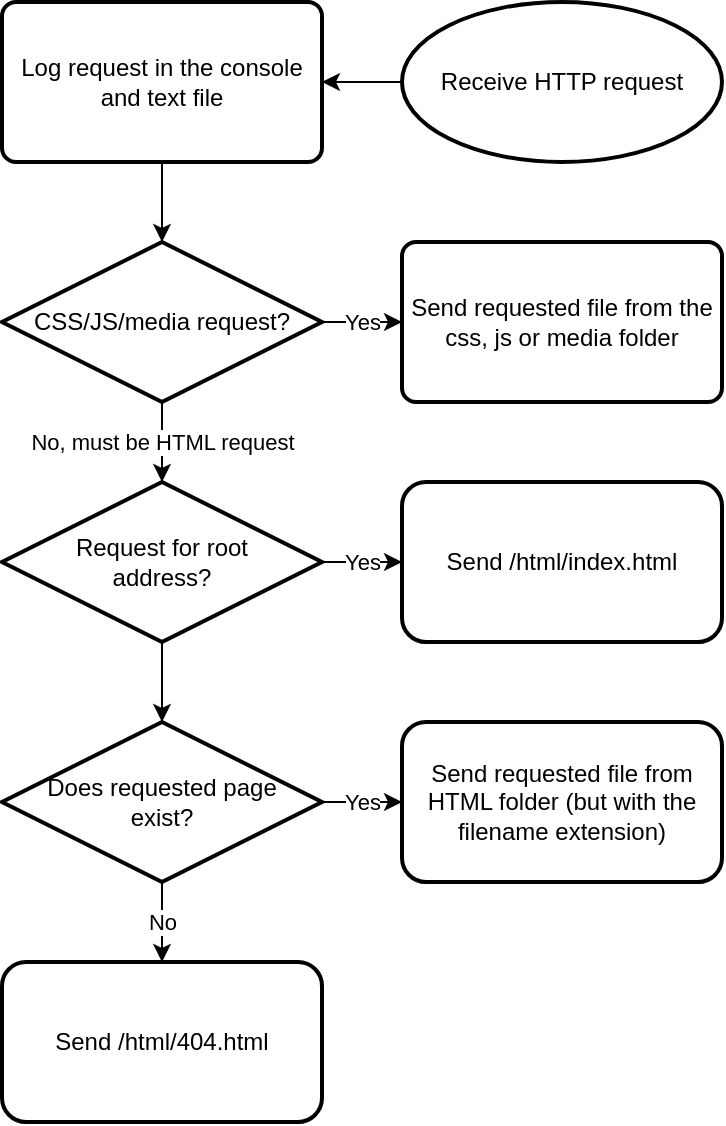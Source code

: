 <mxfile version="15.4.0" type="device"><diagram id="C5RBs43oDa-KdzZeNtuy" name="Page-1"><mxGraphModel dx="674" dy="850" grid="0" gridSize="10" guides="1" tooltips="1" connect="1" arrows="1" fold="1" page="0" pageScale="1" pageWidth="827" pageHeight="1169" math="0" shadow="0"><root><mxCell id="WIyWlLk6GJQsqaUBKTNV-0"/><mxCell id="WIyWlLk6GJQsqaUBKTNV-1" parent="WIyWlLk6GJQsqaUBKTNV-0"/><mxCell id="_VbE16oamAhhIp7BtKB6-17" value="Yes" style="edgeStyle=orthogonalEdgeStyle;curved=0;rounded=1;sketch=0;orthogonalLoop=1;jettySize=auto;html=1;" parent="WIyWlLk6GJQsqaUBKTNV-1" source="_VbE16oamAhhIp7BtKB6-11" target="_VbE16oamAhhIp7BtKB6-32" edge="1"><mxGeometry relative="1" as="geometry"><mxPoint x="440" y="160" as="targetPoint"/></mxGeometry></mxCell><mxCell id="_VbE16oamAhhIp7BtKB6-11" value="CSS/JS/media request?" style="strokeWidth=2;html=1;shape=mxgraph.flowchart.decision;whiteSpace=wrap;rounded=0;sketch=0;" parent="WIyWlLk6GJQsqaUBKTNV-1" vertex="1"><mxGeometry x="40" y="160" width="160" height="80" as="geometry"/></mxCell><mxCell id="_VbE16oamAhhIp7BtKB6-37" value="No, must be HTML request" style="edgeStyle=orthogonalEdgeStyle;curved=0;rounded=1;sketch=0;orthogonalLoop=1;jettySize=auto;html=1;" parent="WIyWlLk6GJQsqaUBKTNV-1" source="_VbE16oamAhhIp7BtKB6-11" target="_VbE16oamAhhIp7BtKB6-35" edge="1"><mxGeometry relative="1" as="geometry"><mxPoint x="120" y="360" as="sourcePoint"/></mxGeometry></mxCell><mxCell id="nyLT2feVQWC-pPTijeCS-1" style="edgeStyle=orthogonalEdgeStyle;rounded=1;orthogonalLoop=1;jettySize=auto;html=1;" edge="1" parent="WIyWlLk6GJQsqaUBKTNV-1" source="_VbE16oamAhhIp7BtKB6-28" target="_VbE16oamAhhIp7BtKB6-11"><mxGeometry relative="1" as="geometry"/></mxCell><mxCell id="_VbE16oamAhhIp7BtKB6-28" value="Log request in the console and text file" style="rounded=1;whiteSpace=wrap;html=1;absoluteArcSize=1;arcSize=14;strokeWidth=2;sketch=0;" parent="WIyWlLk6GJQsqaUBKTNV-1" vertex="1"><mxGeometry x="40" y="40" width="160" height="80" as="geometry"/></mxCell><mxCell id="nyLT2feVQWC-pPTijeCS-0" style="edgeStyle=orthogonalEdgeStyle;orthogonalLoop=1;jettySize=auto;html=1;exitX=0;exitY=0.5;exitDx=0;exitDy=0;exitPerimeter=0;entryX=1;entryY=0.5;entryDx=0;entryDy=0;strokeColor=none;curved=1;" edge="1" parent="WIyWlLk6GJQsqaUBKTNV-1" source="_VbE16oamAhhIp7BtKB6-30" target="_VbE16oamAhhIp7BtKB6-28"><mxGeometry relative="1" as="geometry"/></mxCell><mxCell id="nyLT2feVQWC-pPTijeCS-6" style="edgeStyle=orthogonalEdgeStyle;orthogonalLoop=1;jettySize=auto;html=1;rounded=1;" edge="1" parent="WIyWlLk6GJQsqaUBKTNV-1" source="_VbE16oamAhhIp7BtKB6-30" target="_VbE16oamAhhIp7BtKB6-28"><mxGeometry relative="1" as="geometry"/></mxCell><mxCell id="_VbE16oamAhhIp7BtKB6-30" value="Receive HTTP request" style="strokeWidth=2;html=1;shape=mxgraph.flowchart.start_1;whiteSpace=wrap;rounded=0;sketch=0;" parent="WIyWlLk6GJQsqaUBKTNV-1" vertex="1"><mxGeometry x="240" y="40" width="160" height="80" as="geometry"/></mxCell><mxCell id="_VbE16oamAhhIp7BtKB6-32" value="Send requested file from the css, js or media folder" style="rounded=1;whiteSpace=wrap;html=1;absoluteArcSize=1;arcSize=14;strokeWidth=2;sketch=0;" parent="WIyWlLk6GJQsqaUBKTNV-1" vertex="1"><mxGeometry x="240" y="160" width="160" height="80" as="geometry"/></mxCell><mxCell id="_VbE16oamAhhIp7BtKB6-39" value="Yes" style="edgeStyle=orthogonalEdgeStyle;curved=0;rounded=1;sketch=0;orthogonalLoop=1;jettySize=auto;html=1;" parent="WIyWlLk6GJQsqaUBKTNV-1" source="_VbE16oamAhhIp7BtKB6-35" target="_VbE16oamAhhIp7BtKB6-38" edge="1"><mxGeometry relative="1" as="geometry"/></mxCell><mxCell id="nyLT2feVQWC-pPTijeCS-7" style="edgeStyle=orthogonalEdgeStyle;rounded=1;orthogonalLoop=1;jettySize=auto;html=1;" edge="1" parent="WIyWlLk6GJQsqaUBKTNV-1" source="_VbE16oamAhhIp7BtKB6-35" target="_VbE16oamAhhIp7BtKB6-42"><mxGeometry relative="1" as="geometry"/></mxCell><mxCell id="_VbE16oamAhhIp7BtKB6-35" value="&lt;div&gt;Request for root&lt;/div&gt;&lt;div&gt;address?&lt;/div&gt;" style="strokeWidth=2;html=1;shape=mxgraph.flowchart.decision;whiteSpace=wrap;rounded=1;sketch=0;" parent="WIyWlLk6GJQsqaUBKTNV-1" vertex="1"><mxGeometry x="40" y="280" width="160" height="80" as="geometry"/></mxCell><mxCell id="_VbE16oamAhhIp7BtKB6-38" value="Send /html/index.html" style="whiteSpace=wrap;html=1;rounded=1;strokeWidth=2;sketch=0;" parent="WIyWlLk6GJQsqaUBKTNV-1" vertex="1"><mxGeometry x="240" y="280" width="160" height="80" as="geometry"/></mxCell><mxCell id="_VbE16oamAhhIp7BtKB6-45" value="No" style="edgeStyle=orthogonalEdgeStyle;curved=0;rounded=1;sketch=0;orthogonalLoop=1;jettySize=auto;html=1;" parent="WIyWlLk6GJQsqaUBKTNV-1" source="_VbE16oamAhhIp7BtKB6-42" target="_VbE16oamAhhIp7BtKB6-44" edge="1"><mxGeometry relative="1" as="geometry"/></mxCell><mxCell id="_VbE16oamAhhIp7BtKB6-47" value="Yes" style="edgeStyle=orthogonalEdgeStyle;curved=0;rounded=1;sketch=0;orthogonalLoop=1;jettySize=auto;html=1;" parent="WIyWlLk6GJQsqaUBKTNV-1" source="_VbE16oamAhhIp7BtKB6-42" target="_VbE16oamAhhIp7BtKB6-46" edge="1"><mxGeometry relative="1" as="geometry"/></mxCell><mxCell id="_VbE16oamAhhIp7BtKB6-42" value="&lt;div&gt;Does requested page&lt;/div&gt;&lt;div&gt; exist?&lt;/div&gt;" style="strokeWidth=2;html=1;shape=mxgraph.flowchart.decision;whiteSpace=wrap;rounded=1;sketch=0;" parent="WIyWlLk6GJQsqaUBKTNV-1" vertex="1"><mxGeometry x="40" y="400" width="160" height="80" as="geometry"/></mxCell><mxCell id="_VbE16oamAhhIp7BtKB6-44" value="Send /html/404.html" style="whiteSpace=wrap;html=1;rounded=1;strokeWidth=2;sketch=0;" parent="WIyWlLk6GJQsqaUBKTNV-1" vertex="1"><mxGeometry x="40" y="520" width="160" height="80" as="geometry"/></mxCell><mxCell id="_VbE16oamAhhIp7BtKB6-46" value="Send requested file from HTML folder (but with the filename extension)" style="whiteSpace=wrap;html=1;rounded=1;strokeWidth=2;sketch=0;" parent="WIyWlLk6GJQsqaUBKTNV-1" vertex="1"><mxGeometry x="240" y="400" width="160" height="80" as="geometry"/></mxCell></root></mxGraphModel></diagram></mxfile>